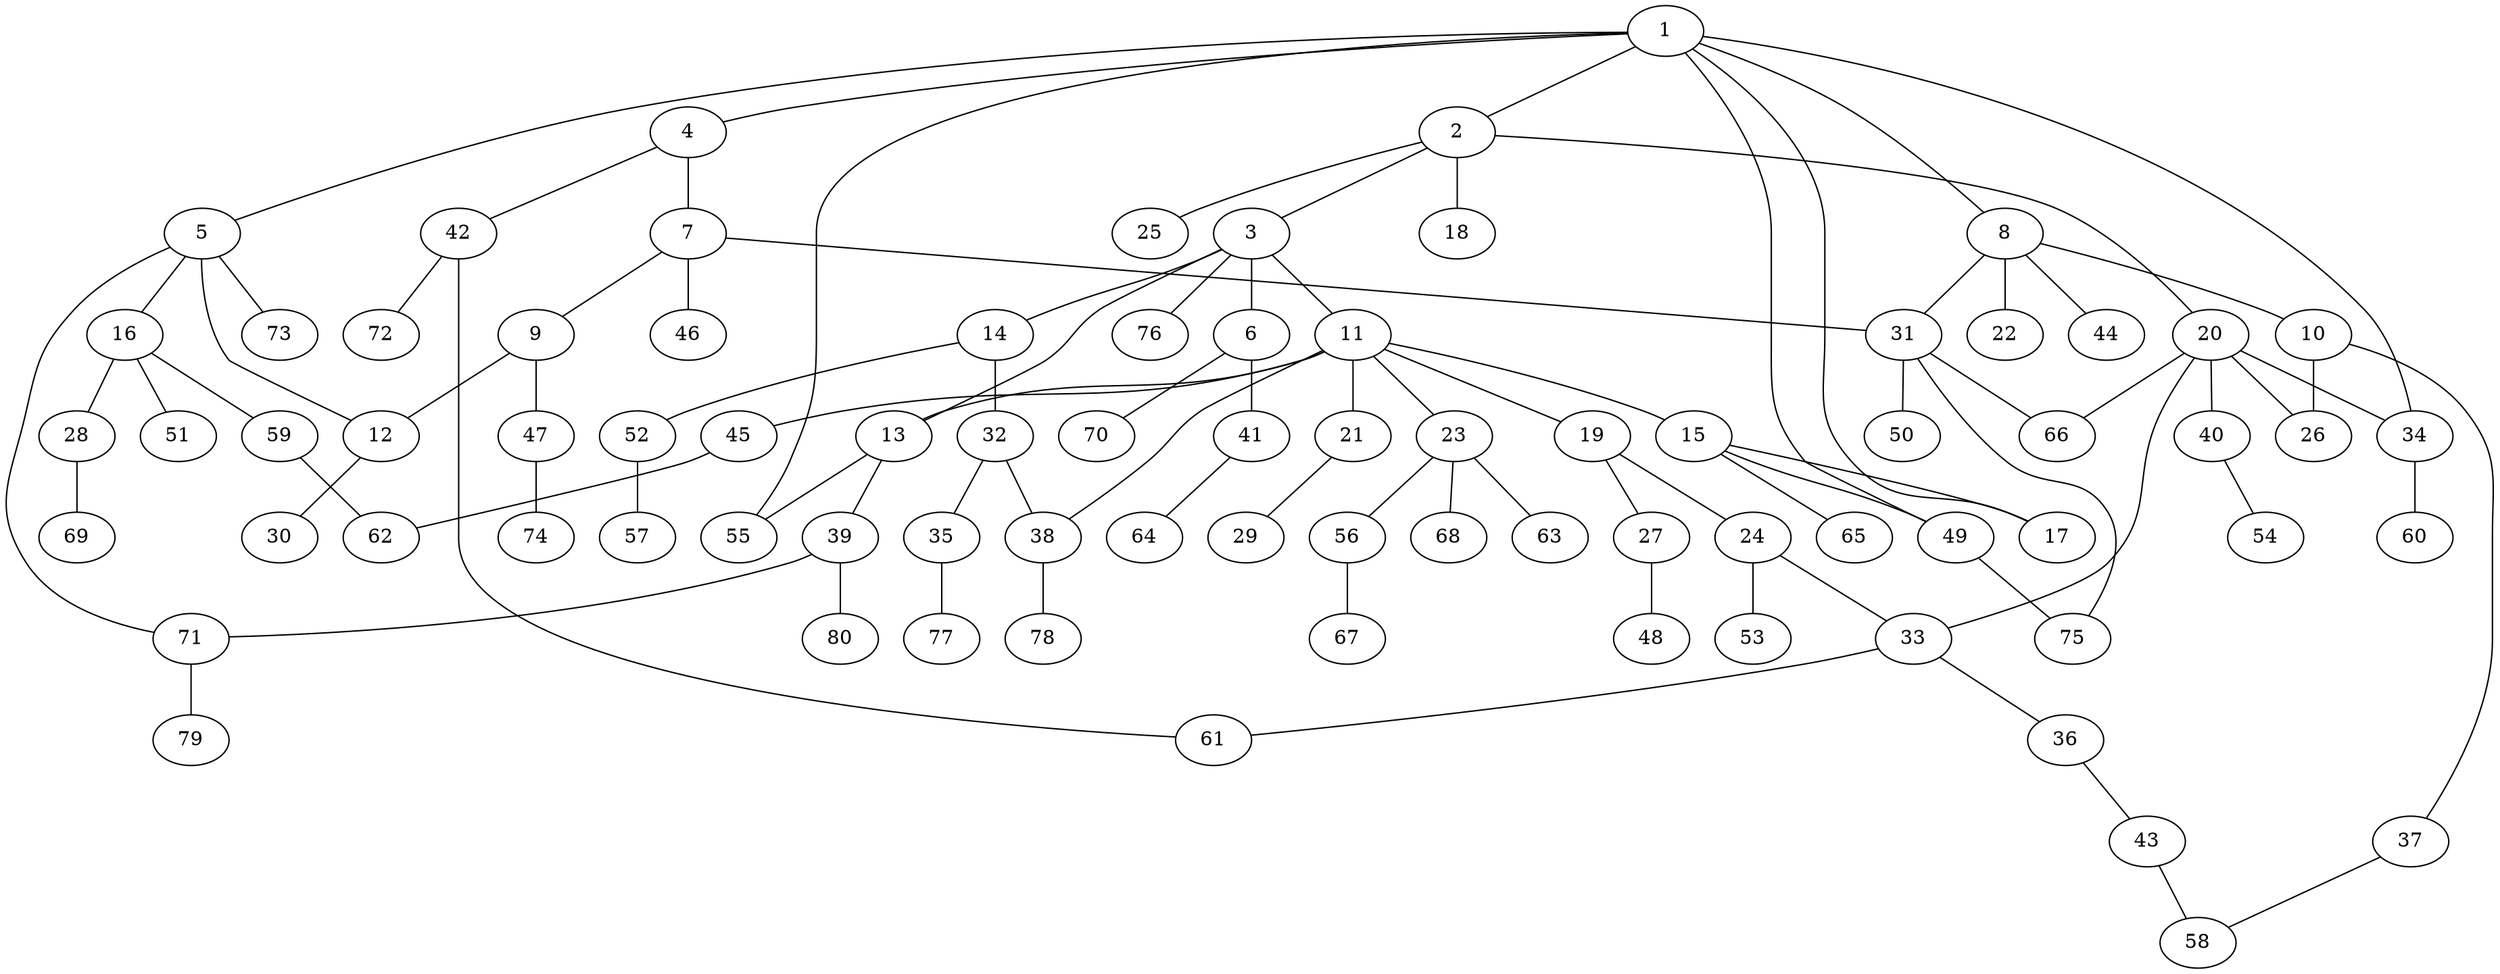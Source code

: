 graph graphname {1--2
1--4
1--5
1--8
1--17
1--34
1--49
1--55
2--3
2--18
2--20
2--25
3--6
3--11
3--13
3--14
3--76
4--7
4--42
5--12
5--16
5--71
5--73
6--41
6--70
7--9
7--31
7--46
8--10
8--22
8--31
8--44
9--12
9--47
10--26
10--37
11--13
11--15
11--19
11--21
11--23
11--38
11--45
12--30
13--39
13--55
14--32
14--52
15--17
15--49
15--65
16--28
16--51
16--59
19--24
19--27
20--26
20--33
20--34
20--40
20--66
21--29
23--56
23--63
23--68
24--33
24--53
27--48
28--69
31--50
31--66
31--75
32--35
32--38
33--36
33--61
34--60
35--77
36--43
37--58
38--78
39--71
39--80
40--54
41--64
42--61
42--72
43--58
45--62
47--74
49--75
52--57
56--67
59--62
71--79
}